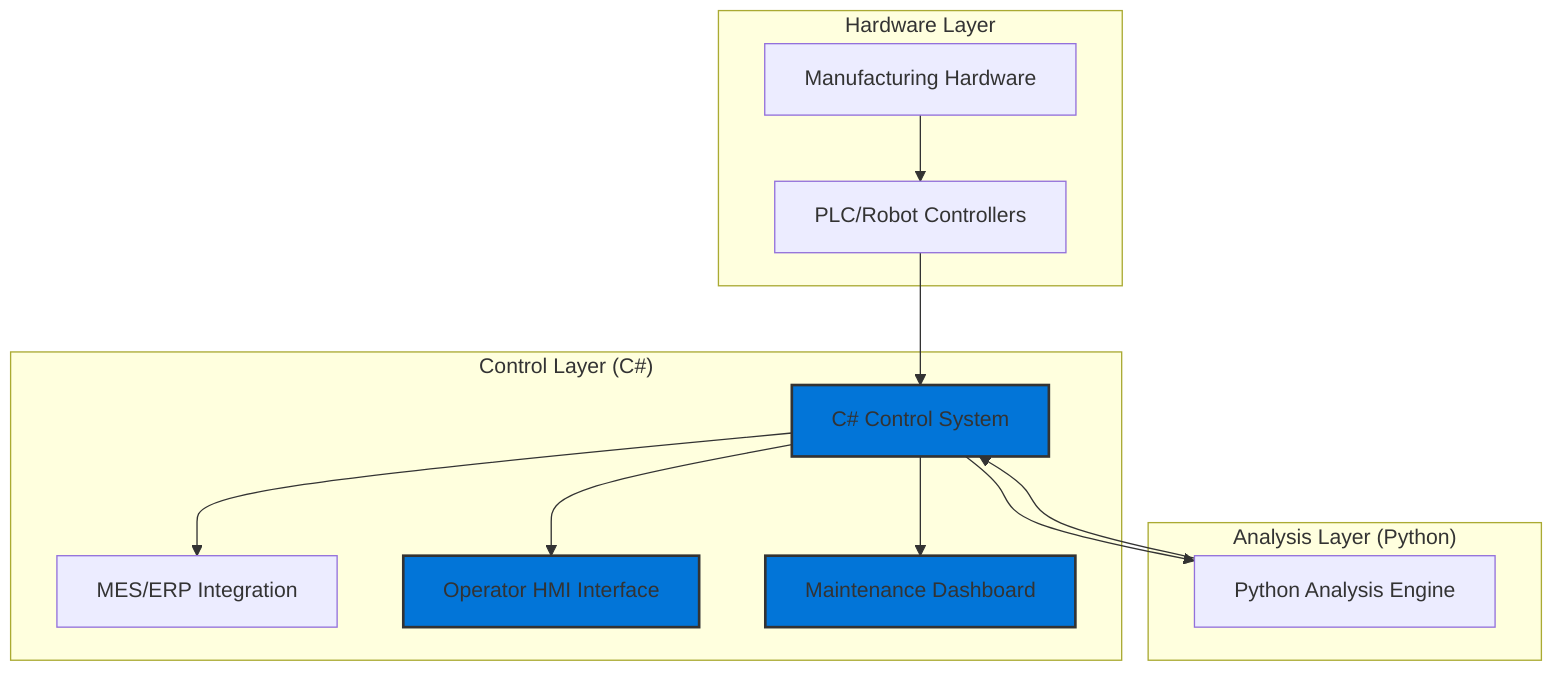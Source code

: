 graph TD;
    A["Manufacturing Hardware"]-->B["PLC/Robot Controllers"]
    B-->C["C# Control System"]
    C-->D["Python Analysis Engine"]
    D-->C
    C-->E["MES/ERP Integration"]
    C-->F["Operator HMI Interface"]
    C-->G["Maintenance Dashboard"]
    
    subgraph "Hardware Layer"
    A
    B
    end
    
    subgraph "Control Layer (C#)"
    C
    E
    F
    G
    end
    
    subgraph "Analysis Layer (Python)"
    D
    end
    
    style C fill:#0275d8,stroke:#333,stroke-width:2px
    style F fill:#0275d8,stroke:#333,stroke-width:2px
    style G fill:#0275d8,stroke:#333,stroke-width:2px